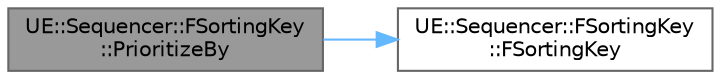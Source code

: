 digraph "UE::Sequencer::FSortingKey::PrioritizeBy"
{
 // INTERACTIVE_SVG=YES
 // LATEX_PDF_SIZE
  bgcolor="transparent";
  edge [fontname=Helvetica,fontsize=10,labelfontname=Helvetica,labelfontsize=10];
  node [fontname=Helvetica,fontsize=10,shape=box,height=0.2,width=0.4];
  rankdir="LR";
  Node1 [id="Node000001",label="UE::Sequencer::FSortingKey\l::PrioritizeBy",height=0.2,width=0.4,color="gray40", fillcolor="grey60", style="filled", fontcolor="black",tooltip=" "];
  Node1 -> Node2 [id="edge1_Node000001_Node000002",color="steelblue1",style="solid",tooltip=" "];
  Node2 [id="Node000002",label="UE::Sequencer::FSortingKey\l::FSortingKey",height=0.2,width=0.4,color="grey40", fillcolor="white", style="filled",URL="$de/d11/structUE_1_1Sequencer_1_1FSortingKey.html#a5d51288d0d94874717c55fb2766bad2d",tooltip=" "];
}

